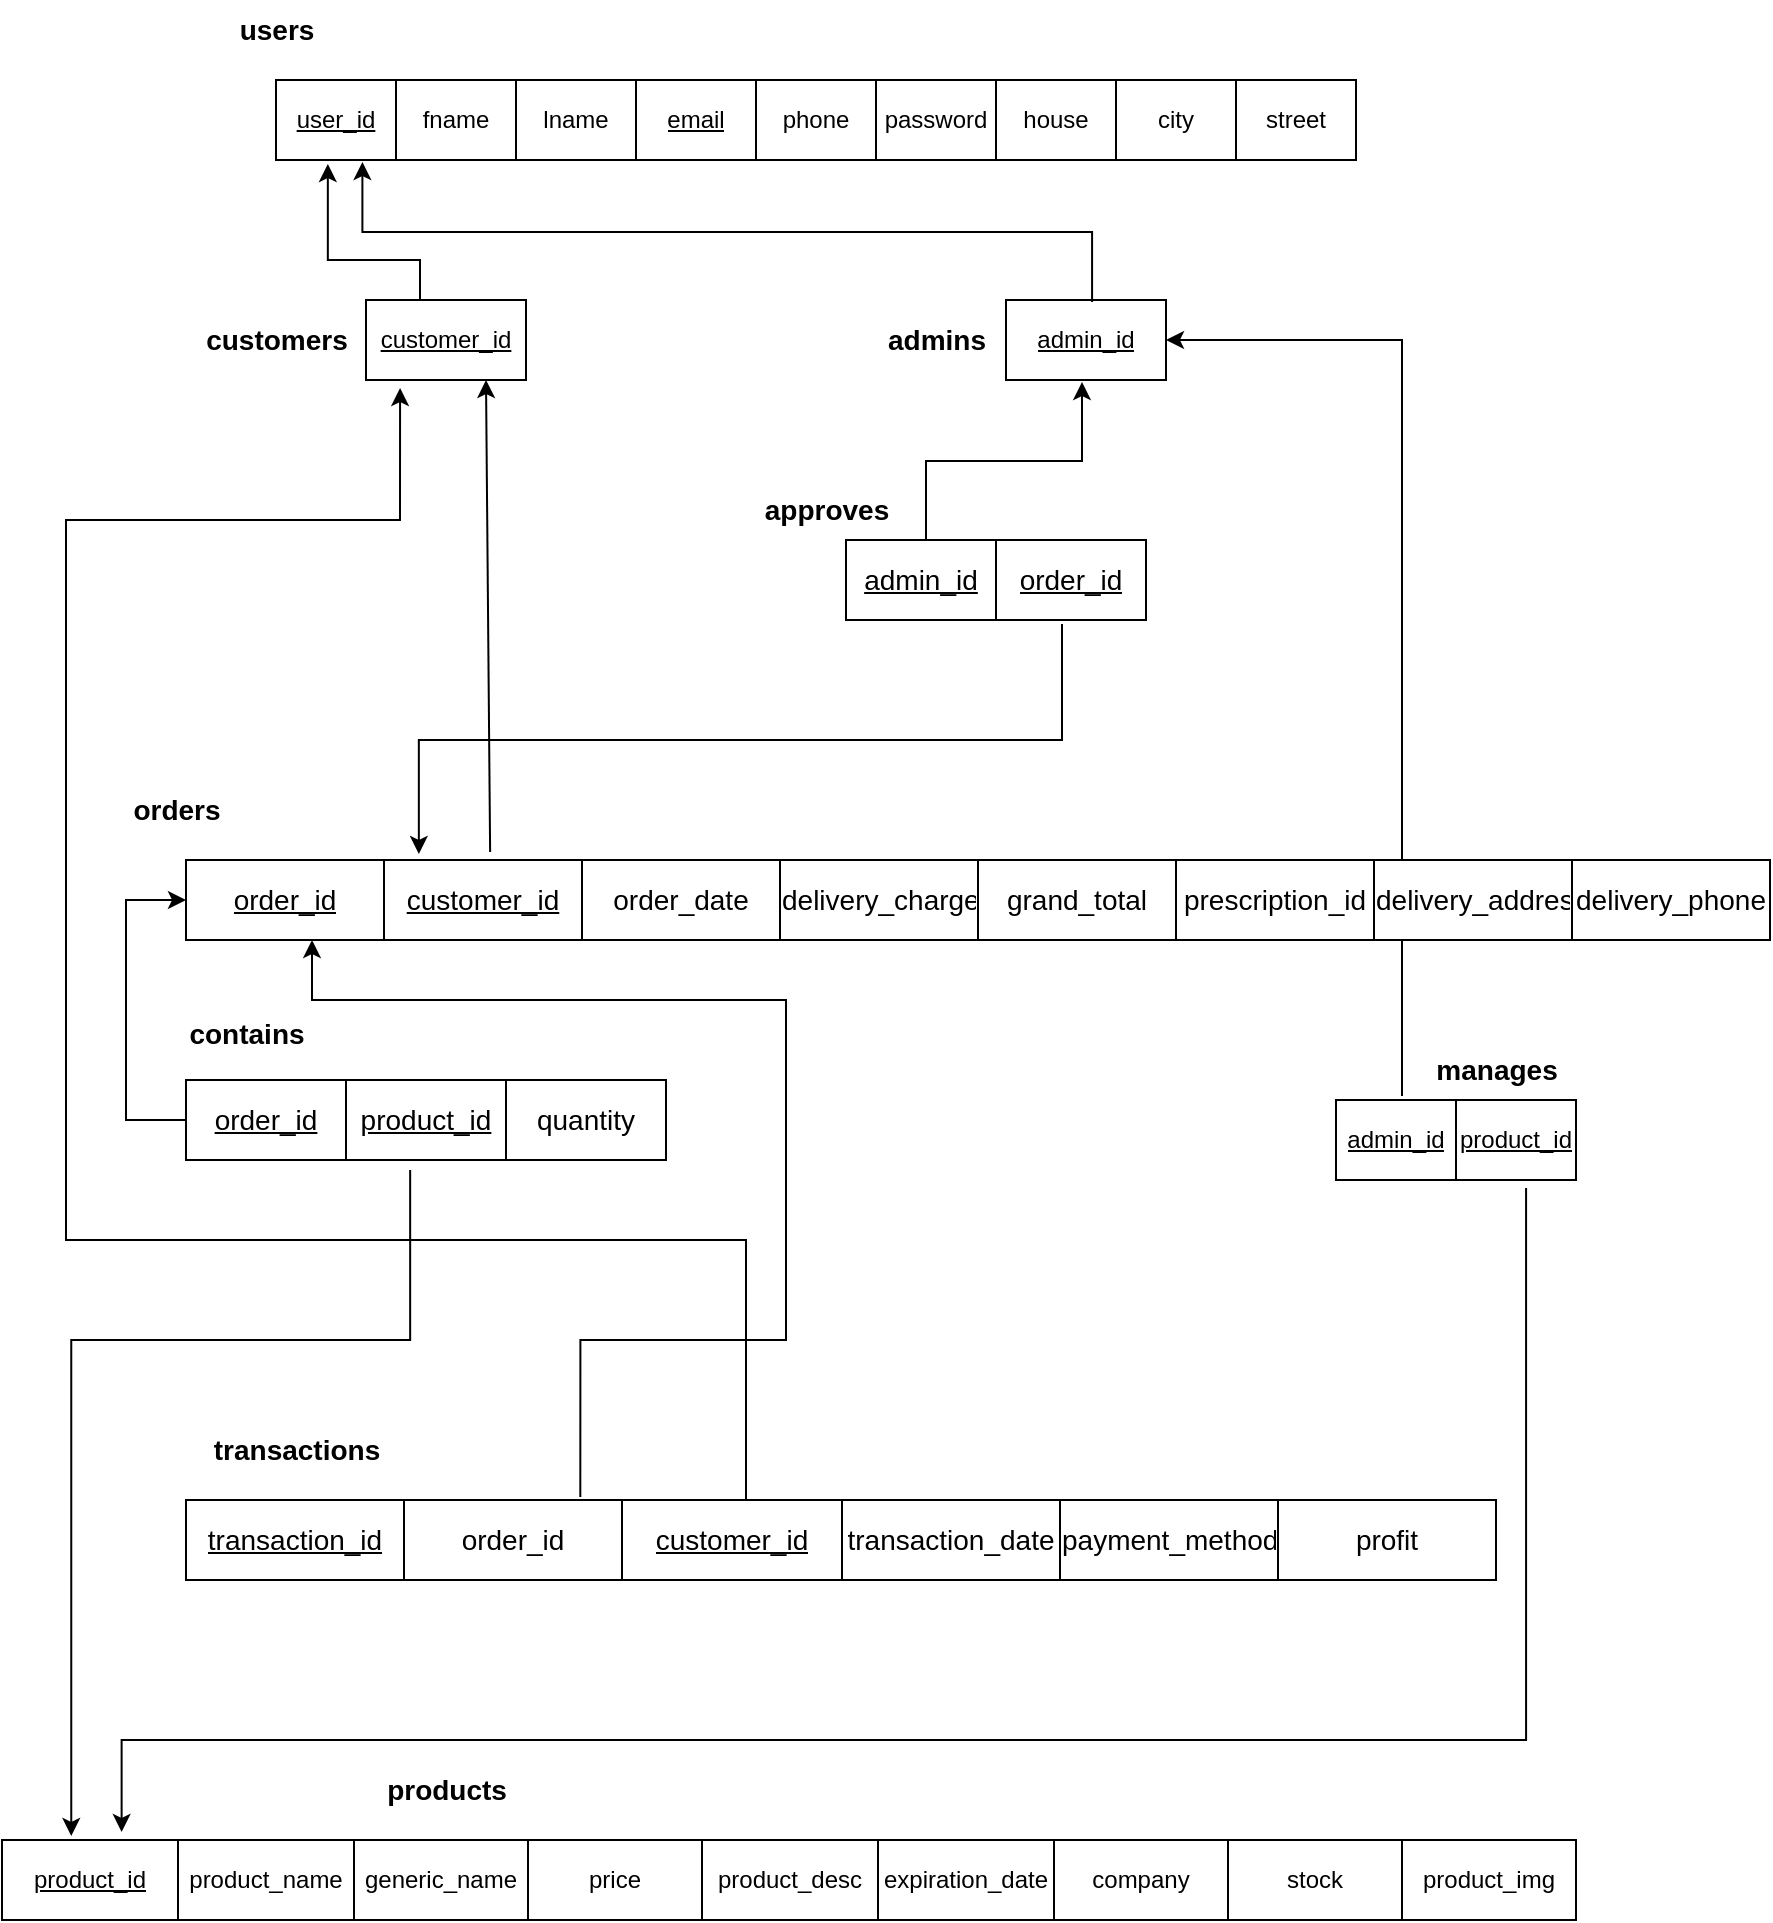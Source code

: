 <mxfile version="20.6.0" type="device"><diagram id="30cTNHEvCA4vD1_4xkKH" name="Page-1"><mxGraphModel dx="854" dy="487" grid="1" gridSize="10" guides="1" tooltips="1" connect="1" arrows="1" fold="1" page="1" pageScale="1" pageWidth="850" pageHeight="1100" math="0" shadow="0"><root><mxCell id="0"/><mxCell id="1" parent="0"/><mxCell id="80Dik3dnWaFqCxKVna4v-1" value="" style="shape=table;startSize=0;container=1;collapsible=0;childLayout=tableLayout;" parent="1" vertex="1"><mxGeometry x="155" y="90" width="540" height="40" as="geometry"/></mxCell><mxCell id="80Dik3dnWaFqCxKVna4v-2" value="" style="shape=tableRow;horizontal=0;startSize=0;swimlaneHead=0;swimlaneBody=0;top=0;left=0;bottom=0;right=0;collapsible=0;dropTarget=0;fillColor=none;points=[[0,0.5],[1,0.5]];portConstraint=eastwest;" parent="80Dik3dnWaFqCxKVna4v-1" vertex="1"><mxGeometry width="540" height="40" as="geometry"/></mxCell><mxCell id="80Dik3dnWaFqCxKVna4v-3" value="&lt;u&gt;user_id&lt;/u&gt;" style="shape=partialRectangle;html=1;whiteSpace=wrap;connectable=0;overflow=hidden;fillColor=none;top=0;left=0;bottom=0;right=0;pointerEvents=1;" parent="80Dik3dnWaFqCxKVna4v-2" vertex="1"><mxGeometry width="60" height="40" as="geometry"><mxRectangle width="60" height="40" as="alternateBounds"/></mxGeometry></mxCell><mxCell id="80Dik3dnWaFqCxKVna4v-4" value="fname" style="shape=partialRectangle;html=1;whiteSpace=wrap;connectable=0;overflow=hidden;fillColor=none;top=0;left=0;bottom=0;right=0;pointerEvents=1;" parent="80Dik3dnWaFqCxKVna4v-2" vertex="1"><mxGeometry x="60" width="60" height="40" as="geometry"><mxRectangle width="60" height="40" as="alternateBounds"/></mxGeometry></mxCell><mxCell id="80Dik3dnWaFqCxKVna4v-5" value="lname" style="shape=partialRectangle;html=1;whiteSpace=wrap;connectable=0;overflow=hidden;fillColor=none;top=0;left=0;bottom=0;right=0;pointerEvents=1;" parent="80Dik3dnWaFqCxKVna4v-2" vertex="1"><mxGeometry x="120" width="60" height="40" as="geometry"><mxRectangle width="60" height="40" as="alternateBounds"/></mxGeometry></mxCell><mxCell id="80Dik3dnWaFqCxKVna4v-6" value="&lt;u&gt;email&lt;/u&gt;" style="shape=partialRectangle;html=1;whiteSpace=wrap;connectable=0;overflow=hidden;fillColor=none;top=0;left=0;bottom=0;right=0;pointerEvents=1;" parent="80Dik3dnWaFqCxKVna4v-2" vertex="1"><mxGeometry x="180" width="60" height="40" as="geometry"><mxRectangle width="60" height="40" as="alternateBounds"/></mxGeometry></mxCell><mxCell id="80Dik3dnWaFqCxKVna4v-7" value="phone" style="shape=partialRectangle;html=1;whiteSpace=wrap;connectable=0;overflow=hidden;fillColor=none;top=0;left=0;bottom=0;right=0;pointerEvents=1;" parent="80Dik3dnWaFqCxKVna4v-2" vertex="1"><mxGeometry x="240" width="60" height="40" as="geometry"><mxRectangle width="60" height="40" as="alternateBounds"/></mxGeometry></mxCell><mxCell id="80Dik3dnWaFqCxKVna4v-8" value="password" style="shape=partialRectangle;html=1;whiteSpace=wrap;connectable=0;overflow=hidden;fillColor=none;top=0;left=0;bottom=0;right=0;pointerEvents=1;" parent="80Dik3dnWaFqCxKVna4v-2" vertex="1"><mxGeometry x="300" width="60" height="40" as="geometry"><mxRectangle width="60" height="40" as="alternateBounds"/></mxGeometry></mxCell><mxCell id="80Dik3dnWaFqCxKVna4v-9" value="house" style="shape=partialRectangle;html=1;whiteSpace=wrap;connectable=0;overflow=hidden;fillColor=none;top=0;left=0;bottom=0;right=0;pointerEvents=1;" parent="80Dik3dnWaFqCxKVna4v-2" vertex="1"><mxGeometry x="360" width="60" height="40" as="geometry"><mxRectangle width="60" height="40" as="alternateBounds"/></mxGeometry></mxCell><mxCell id="80Dik3dnWaFqCxKVna4v-10" value="city" style="shape=partialRectangle;html=1;whiteSpace=wrap;connectable=0;overflow=hidden;fillColor=none;top=0;left=0;bottom=0;right=0;pointerEvents=1;" parent="80Dik3dnWaFqCxKVna4v-2" vertex="1"><mxGeometry x="420" width="60" height="40" as="geometry"><mxRectangle width="60" height="40" as="alternateBounds"/></mxGeometry></mxCell><mxCell id="80Dik3dnWaFqCxKVna4v-11" value="street" style="shape=partialRectangle;html=1;whiteSpace=wrap;connectable=0;overflow=hidden;fillColor=none;top=0;left=0;bottom=0;right=0;pointerEvents=1;" parent="80Dik3dnWaFqCxKVna4v-2" vertex="1"><mxGeometry x="480" width="60" height="40" as="geometry"><mxRectangle width="60" height="40" as="alternateBounds"/></mxGeometry></mxCell><mxCell id="80Dik3dnWaFqCxKVna4v-12" value="" style="shape=table;startSize=0;container=1;collapsible=0;childLayout=tableLayout;" parent="1" vertex="1"><mxGeometry x="200" y="200" width="80" height="40" as="geometry"/></mxCell><mxCell id="80Dik3dnWaFqCxKVna4v-13" value="" style="shape=tableRow;horizontal=0;startSize=0;swimlaneHead=0;swimlaneBody=0;top=0;left=0;bottom=0;right=0;collapsible=0;dropTarget=0;fillColor=none;points=[[0,0.5],[1,0.5]];portConstraint=eastwest;" parent="80Dik3dnWaFqCxKVna4v-12" vertex="1"><mxGeometry width="80" height="40" as="geometry"/></mxCell><mxCell id="80Dik3dnWaFqCxKVna4v-14" value="&lt;u&gt;customer_id&lt;/u&gt;" style="shape=partialRectangle;html=1;whiteSpace=wrap;connectable=0;overflow=hidden;fillColor=none;top=0;left=0;bottom=0;right=0;pointerEvents=1;" parent="80Dik3dnWaFqCxKVna4v-13" vertex="1"><mxGeometry width="80" height="40" as="geometry"><mxRectangle width="80" height="40" as="alternateBounds"/></mxGeometry></mxCell><mxCell id="80Dik3dnWaFqCxKVna4v-15" value="" style="shape=table;startSize=0;container=1;collapsible=0;childLayout=tableLayout;" parent="1" vertex="1"><mxGeometry x="520" y="200" width="80" height="40" as="geometry"/></mxCell><mxCell id="80Dik3dnWaFqCxKVna4v-16" value="" style="shape=tableRow;horizontal=0;startSize=0;swimlaneHead=0;swimlaneBody=0;top=0;left=0;bottom=0;right=0;collapsible=0;dropTarget=0;fillColor=none;points=[[0,0.5],[1,0.5]];portConstraint=eastwest;" parent="80Dik3dnWaFqCxKVna4v-15" vertex="1"><mxGeometry width="80" height="40" as="geometry"/></mxCell><mxCell id="80Dik3dnWaFqCxKVna4v-17" value="&lt;u&gt;admin_id&lt;/u&gt;" style="shape=partialRectangle;html=1;whiteSpace=wrap;connectable=0;overflow=hidden;fillColor=none;top=0;left=0;bottom=0;right=0;pointerEvents=1;" parent="80Dik3dnWaFqCxKVna4v-16" vertex="1"><mxGeometry width="80" height="40" as="geometry"><mxRectangle width="80" height="40" as="alternateBounds"/></mxGeometry></mxCell><mxCell id="80Dik3dnWaFqCxKVna4v-42" value="" style="edgeStyle=elbowEdgeStyle;elbow=vertical;endArrow=classic;html=1;rounded=0;entryX=0.048;entryY=1.05;entryDx=0;entryDy=0;entryPerimeter=0;" parent="1" target="80Dik3dnWaFqCxKVna4v-2" edge="1"><mxGeometry width="50" height="50" relative="1" as="geometry"><mxPoint x="227" y="200" as="sourcePoint"/><mxPoint x="450" y="380" as="targetPoint"/><Array as="points"><mxPoint x="190" y="180"/><mxPoint x="150" y="160"/><mxPoint x="210" y="190"/></Array></mxGeometry></mxCell><mxCell id="80Dik3dnWaFqCxKVna4v-43" value="" style="edgeStyle=elbowEdgeStyle;elbow=vertical;endArrow=classic;html=1;rounded=0;exitX=0.538;exitY=0.025;exitDx=0;exitDy=0;exitPerimeter=0;entryX=0.08;entryY=1.025;entryDx=0;entryDy=0;entryPerimeter=0;" parent="1" source="80Dik3dnWaFqCxKVna4v-16" target="80Dik3dnWaFqCxKVna4v-2" edge="1"><mxGeometry width="50" height="50" relative="1" as="geometry"><mxPoint x="400" y="430" as="sourcePoint"/><mxPoint x="450" y="380" as="targetPoint"/></mxGeometry></mxCell><mxCell id="80Dik3dnWaFqCxKVna4v-44" value="" style="shape=table;startSize=0;container=1;collapsible=0;childLayout=tableLayout;" parent="1" vertex="1"><mxGeometry x="18" y="970" width="787" height="40" as="geometry"/></mxCell><mxCell id="80Dik3dnWaFqCxKVna4v-45" value="" style="shape=tableRow;horizontal=0;startSize=0;swimlaneHead=0;swimlaneBody=0;top=0;left=0;bottom=0;right=0;collapsible=0;dropTarget=0;fillColor=none;points=[[0,0.5],[1,0.5]];portConstraint=eastwest;" parent="80Dik3dnWaFqCxKVna4v-44" vertex="1"><mxGeometry width="787" height="40" as="geometry"/></mxCell><mxCell id="80Dik3dnWaFqCxKVna4v-46" value="&lt;u&gt;product_id&lt;/u&gt;" style="shape=partialRectangle;html=1;whiteSpace=wrap;connectable=0;overflow=hidden;fillColor=none;top=0;left=0;bottom=0;right=0;pointerEvents=1;" parent="80Dik3dnWaFqCxKVna4v-45" vertex="1"><mxGeometry width="88" height="40" as="geometry"><mxRectangle width="88" height="40" as="alternateBounds"/></mxGeometry></mxCell><mxCell id="80Dik3dnWaFqCxKVna4v-47" value="product_name" style="shape=partialRectangle;html=1;whiteSpace=wrap;connectable=0;overflow=hidden;fillColor=none;top=0;left=0;bottom=0;right=0;pointerEvents=1;" parent="80Dik3dnWaFqCxKVna4v-45" vertex="1"><mxGeometry x="88" width="88" height="40" as="geometry"><mxRectangle width="88" height="40" as="alternateBounds"/></mxGeometry></mxCell><mxCell id="80Dik3dnWaFqCxKVna4v-48" value="generic_name" style="shape=partialRectangle;html=1;whiteSpace=wrap;connectable=0;overflow=hidden;fillColor=none;top=0;left=0;bottom=0;right=0;pointerEvents=1;" parent="80Dik3dnWaFqCxKVna4v-45" vertex="1"><mxGeometry x="176" width="87" height="40" as="geometry"><mxRectangle width="87" height="40" as="alternateBounds"/></mxGeometry></mxCell><mxCell id="80Dik3dnWaFqCxKVna4v-49" value="price" style="shape=partialRectangle;html=1;whiteSpace=wrap;connectable=0;overflow=hidden;fillColor=none;top=0;left=0;bottom=0;right=0;pointerEvents=1;" parent="80Dik3dnWaFqCxKVna4v-45" vertex="1"><mxGeometry x="263" width="87" height="40" as="geometry"><mxRectangle width="87" height="40" as="alternateBounds"/></mxGeometry></mxCell><mxCell id="80Dik3dnWaFqCxKVna4v-50" value="product_desc" style="shape=partialRectangle;html=1;whiteSpace=wrap;connectable=0;overflow=hidden;fillColor=none;top=0;left=0;bottom=0;right=0;pointerEvents=1;" parent="80Dik3dnWaFqCxKVna4v-45" vertex="1"><mxGeometry x="350" width="88" height="40" as="geometry"><mxRectangle width="88" height="40" as="alternateBounds"/></mxGeometry></mxCell><mxCell id="80Dik3dnWaFqCxKVna4v-51" value="expiration_date" style="shape=partialRectangle;html=1;whiteSpace=wrap;connectable=0;overflow=hidden;fillColor=none;top=0;left=0;bottom=0;right=0;pointerEvents=1;" parent="80Dik3dnWaFqCxKVna4v-45" vertex="1"><mxGeometry x="438" width="88" height="40" as="geometry"><mxRectangle width="88" height="40" as="alternateBounds"/></mxGeometry></mxCell><mxCell id="80Dik3dnWaFqCxKVna4v-52" value="company" style="shape=partialRectangle;html=1;whiteSpace=wrap;connectable=0;overflow=hidden;fillColor=none;top=0;left=0;bottom=0;right=0;pointerEvents=1;" parent="80Dik3dnWaFqCxKVna4v-45" vertex="1"><mxGeometry x="526" width="87" height="40" as="geometry"><mxRectangle width="87" height="40" as="alternateBounds"/></mxGeometry></mxCell><mxCell id="80Dik3dnWaFqCxKVna4v-53" value="stock" style="shape=partialRectangle;html=1;whiteSpace=wrap;connectable=0;overflow=hidden;fillColor=none;top=0;left=0;bottom=0;right=0;pointerEvents=1;" parent="80Dik3dnWaFqCxKVna4v-45" vertex="1"><mxGeometry x="613" width="87" height="40" as="geometry"><mxRectangle width="87" height="40" as="alternateBounds"/></mxGeometry></mxCell><mxCell id="K3nK2Xn1nrvyXjxWeltv-1" value="product_img" style="shape=partialRectangle;html=1;whiteSpace=wrap;connectable=0;overflow=hidden;fillColor=none;top=0;left=0;bottom=0;right=0;pointerEvents=1;" parent="80Dik3dnWaFqCxKVna4v-45" vertex="1"><mxGeometry x="700" width="87" height="40" as="geometry"><mxRectangle width="87" height="40" as="alternateBounds"/></mxGeometry></mxCell><mxCell id="80Dik3dnWaFqCxKVna4v-54" value="" style="shape=table;startSize=0;container=1;collapsible=0;childLayout=tableLayout;" parent="1" vertex="1"><mxGeometry x="685" y="600" width="120" height="40" as="geometry"/></mxCell><mxCell id="80Dik3dnWaFqCxKVna4v-55" value="" style="shape=tableRow;horizontal=0;startSize=0;swimlaneHead=0;swimlaneBody=0;top=0;left=0;bottom=0;right=0;collapsible=0;dropTarget=0;fillColor=none;points=[[0,0.5],[1,0.5]];portConstraint=eastwest;" parent="80Dik3dnWaFqCxKVna4v-54" vertex="1"><mxGeometry width="120" height="40" as="geometry"/></mxCell><mxCell id="80Dik3dnWaFqCxKVna4v-56" value="&lt;u&gt;admin_id&lt;/u&gt;" style="shape=partialRectangle;html=1;whiteSpace=wrap;connectable=0;overflow=hidden;fillColor=none;top=0;left=0;bottom=0;right=0;pointerEvents=1;" parent="80Dik3dnWaFqCxKVna4v-55" vertex="1"><mxGeometry width="60" height="40" as="geometry"><mxRectangle width="60" height="40" as="alternateBounds"/></mxGeometry></mxCell><mxCell id="80Dik3dnWaFqCxKVna4v-57" value="&lt;u&gt;product_id&lt;/u&gt;" style="shape=partialRectangle;html=1;whiteSpace=wrap;connectable=0;overflow=hidden;fillColor=none;top=0;left=0;bottom=0;right=0;pointerEvents=1;" parent="80Dik3dnWaFqCxKVna4v-55" vertex="1"><mxGeometry x="60" width="60" height="40" as="geometry"><mxRectangle width="60" height="40" as="alternateBounds"/></mxGeometry></mxCell><mxCell id="80Dik3dnWaFqCxKVna4v-59" value="&lt;b&gt;&lt;font style=&quot;font-size: 14px;&quot;&gt;products&lt;/font&gt;&lt;/b&gt;" style="text;html=1;align=center;verticalAlign=middle;resizable=0;points=[];autosize=1;strokeColor=none;fillColor=none;" parent="1" vertex="1"><mxGeometry x="200" y="930" width="80" height="30" as="geometry"/></mxCell><mxCell id="80Dik3dnWaFqCxKVna4v-60" value="&lt;span style=&quot;font-size: 14px;&quot;&gt;&lt;b&gt;customers&lt;/b&gt;&lt;/span&gt;" style="text;html=1;align=center;verticalAlign=middle;resizable=0;points=[];autosize=1;strokeColor=none;fillColor=none;" parent="1" vertex="1"><mxGeometry x="110" y="205" width="90" height="30" as="geometry"/></mxCell><mxCell id="80Dik3dnWaFqCxKVna4v-61" value="&lt;b&gt;&lt;font style=&quot;font-size: 14px;&quot;&gt;admins&lt;br&gt;&lt;/font&gt;&lt;/b&gt;" style="text;html=1;align=center;verticalAlign=middle;resizable=0;points=[];autosize=1;strokeColor=none;fillColor=none;" parent="1" vertex="1"><mxGeometry x="450" y="205" width="70" height="30" as="geometry"/></mxCell><mxCell id="80Dik3dnWaFqCxKVna4v-62" value="&lt;span style=&quot;font-size: 14px;&quot;&gt;&lt;b&gt;users&lt;/b&gt;&lt;/span&gt;" style="text;html=1;align=center;verticalAlign=middle;resizable=0;points=[];autosize=1;strokeColor=none;fillColor=none;" parent="1" vertex="1"><mxGeometry x="125" y="50" width="60" height="30" as="geometry"/></mxCell><mxCell id="80Dik3dnWaFqCxKVna4v-64" value="" style="edgeStyle=elbowEdgeStyle;elbow=vertical;endArrow=classic;html=1;rounded=0;fontSize=14;exitX=0.275;exitY=-0.05;exitDx=0;exitDy=0;exitPerimeter=0;entryX=1;entryY=0.5;entryDx=0;entryDy=0;" parent="1" source="80Dik3dnWaFqCxKVna4v-55" target="80Dik3dnWaFqCxKVna4v-16" edge="1"><mxGeometry width="50" height="50" relative="1" as="geometry"><mxPoint x="450" y="480" as="sourcePoint"/><mxPoint x="400" y="530" as="targetPoint"/><Array as="points"><mxPoint x="660" y="220"/><mxPoint x="620" y="250"/><mxPoint x="780" y="260"/></Array></mxGeometry></mxCell><mxCell id="80Dik3dnWaFqCxKVna4v-63" value="" style="edgeStyle=elbowEdgeStyle;elbow=vertical;endArrow=classic;html=1;rounded=0;fontSize=14;exitX=0.792;exitY=1.1;exitDx=0;exitDy=0;exitPerimeter=0;entryX=0.076;entryY=-0.1;entryDx=0;entryDy=0;entryPerimeter=0;" parent="1" source="80Dik3dnWaFqCxKVna4v-55" target="80Dik3dnWaFqCxKVna4v-45" edge="1"><mxGeometry width="50" height="50" relative="1" as="geometry"><mxPoint x="450" y="580" as="sourcePoint"/><mxPoint x="150" y="760" as="targetPoint"/><Array as="points"><mxPoint x="250" y="920"/><mxPoint x="330" y="900"/><mxPoint x="180" y="940"/><mxPoint x="100" y="970"/><mxPoint x="120" y="960"/><mxPoint x="120" y="960"/><mxPoint x="490" y="960"/><mxPoint x="520" y="730"/><mxPoint x="740" y="630"/><mxPoint x="440" y="730"/></Array></mxGeometry></mxCell><mxCell id="80Dik3dnWaFqCxKVna4v-65" value="&lt;b&gt;&lt;font style=&quot;font-size: 14px;&quot;&gt;manages&lt;br&gt;&lt;/font&gt;&lt;/b&gt;" style="text;html=1;align=center;verticalAlign=middle;resizable=0;points=[];autosize=1;strokeColor=none;fillColor=none;" parent="1" vertex="1"><mxGeometry x="725" y="570" width="80" height="30" as="geometry"/></mxCell><mxCell id="80Dik3dnWaFqCxKVna4v-75" value="" style="shape=table;startSize=0;container=1;collapsible=0;childLayout=tableLayout;fontSize=14;direction=south;" parent="1" vertex="1"><mxGeometry x="110" y="480" width="792" height="40" as="geometry"/></mxCell><mxCell id="80Dik3dnWaFqCxKVna4v-76" value="" style="shape=tableRow;horizontal=0;startSize=0;swimlaneHead=0;swimlaneBody=0;top=0;left=0;bottom=0;right=0;collapsible=0;dropTarget=0;fillColor=none;points=[[0,0.5],[1,0.5]];portConstraint=eastwest;fontSize=14;" parent="80Dik3dnWaFqCxKVna4v-75" vertex="1"><mxGeometry width="792" height="40" as="geometry"/></mxCell><mxCell id="80Dik3dnWaFqCxKVna4v-77" value="&lt;u&gt;order_id&lt;/u&gt;" style="shape=partialRectangle;html=1;whiteSpace=wrap;connectable=0;overflow=hidden;fillColor=none;top=0;left=0;bottom=0;right=0;pointerEvents=1;fontSize=14;" parent="80Dik3dnWaFqCxKVna4v-76" vertex="1"><mxGeometry width="99" height="40" as="geometry"><mxRectangle width="99" height="40" as="alternateBounds"/></mxGeometry></mxCell><mxCell id="80Dik3dnWaFqCxKVna4v-78" value="&lt;u&gt;customer_id&lt;/u&gt;" style="shape=partialRectangle;html=1;whiteSpace=wrap;connectable=0;overflow=hidden;fillColor=none;top=0;left=0;bottom=0;right=0;pointerEvents=1;fontSize=14;" parent="80Dik3dnWaFqCxKVna4v-76" vertex="1"><mxGeometry x="99" width="99" height="40" as="geometry"><mxRectangle width="99" height="40" as="alternateBounds"/></mxGeometry></mxCell><mxCell id="80Dik3dnWaFqCxKVna4v-79" value="order_date" style="shape=partialRectangle;html=1;whiteSpace=wrap;connectable=0;overflow=hidden;fillColor=none;top=0;left=0;bottom=0;right=0;pointerEvents=1;fontSize=14;" parent="80Dik3dnWaFqCxKVna4v-76" vertex="1"><mxGeometry x="198" width="99" height="40" as="geometry"><mxRectangle width="99" height="40" as="alternateBounds"/></mxGeometry></mxCell><mxCell id="80Dik3dnWaFqCxKVna4v-80" value="delivery_charge" style="shape=partialRectangle;html=1;whiteSpace=wrap;connectable=0;overflow=hidden;fillColor=none;top=0;left=0;bottom=0;right=0;pointerEvents=1;fontSize=14;" parent="80Dik3dnWaFqCxKVna4v-76" vertex="1"><mxGeometry x="297" width="99" height="40" as="geometry"><mxRectangle width="99" height="40" as="alternateBounds"/></mxGeometry></mxCell><mxCell id="80Dik3dnWaFqCxKVna4v-81" value="grand_total" style="shape=partialRectangle;html=1;whiteSpace=wrap;connectable=0;overflow=hidden;fillColor=none;top=0;left=0;bottom=0;right=0;pointerEvents=1;fontSize=14;" parent="80Dik3dnWaFqCxKVna4v-76" vertex="1"><mxGeometry x="396" width="99" height="40" as="geometry"><mxRectangle width="99" height="40" as="alternateBounds"/></mxGeometry></mxCell><mxCell id="77NPkaQRyI6j06gyBjj7-3" value="prescription_id" style="shape=partialRectangle;html=1;whiteSpace=wrap;connectable=0;overflow=hidden;fillColor=none;top=0;left=0;bottom=0;right=0;pointerEvents=1;fontSize=14;" parent="80Dik3dnWaFqCxKVna4v-76" vertex="1"><mxGeometry x="495" width="99" height="40" as="geometry"><mxRectangle width="99" height="40" as="alternateBounds"/></mxGeometry></mxCell><mxCell id="77NPkaQRyI6j06gyBjj7-4" value="delivery_address" style="shape=partialRectangle;html=1;whiteSpace=wrap;connectable=0;overflow=hidden;fillColor=none;top=0;left=0;bottom=0;right=0;pointerEvents=1;fontSize=14;" parent="80Dik3dnWaFqCxKVna4v-76" vertex="1"><mxGeometry x="594" width="99" height="40" as="geometry"><mxRectangle width="99" height="40" as="alternateBounds"/></mxGeometry></mxCell><mxCell id="AQNNcJap5Nkrl2kavCqF-1" value="delivery_phone" style="shape=partialRectangle;html=1;whiteSpace=wrap;connectable=0;overflow=hidden;fillColor=none;top=0;left=0;bottom=0;right=0;pointerEvents=1;fontSize=14;" vertex="1" parent="80Dik3dnWaFqCxKVna4v-76"><mxGeometry x="693" width="99" height="40" as="geometry"><mxRectangle width="99" height="40" as="alternateBounds"/></mxGeometry></mxCell><mxCell id="80Dik3dnWaFqCxKVna4v-83" value="" style="shape=table;startSize=0;container=1;collapsible=0;childLayout=tableLayout;fontSize=14;" parent="1" vertex="1"><mxGeometry x="110" y="590" width="240" height="40" as="geometry"/></mxCell><mxCell id="80Dik3dnWaFqCxKVna4v-84" value="" style="shape=tableRow;horizontal=0;startSize=0;swimlaneHead=0;swimlaneBody=0;top=0;left=0;bottom=0;right=0;collapsible=0;dropTarget=0;fillColor=none;points=[[0,0.5],[1,0.5]];portConstraint=eastwest;fontSize=14;" parent="80Dik3dnWaFqCxKVna4v-83" vertex="1"><mxGeometry width="240" height="40" as="geometry"/></mxCell><mxCell id="80Dik3dnWaFqCxKVna4v-85" value="&lt;u&gt;order_id&lt;/u&gt;" style="shape=partialRectangle;html=1;whiteSpace=wrap;connectable=0;overflow=hidden;fillColor=none;top=0;left=0;bottom=0;right=0;pointerEvents=1;fontSize=14;" parent="80Dik3dnWaFqCxKVna4v-84" vertex="1"><mxGeometry width="80" height="40" as="geometry"><mxRectangle width="80" height="40" as="alternateBounds"/></mxGeometry></mxCell><mxCell id="80Dik3dnWaFqCxKVna4v-86" value="&lt;u&gt;product_id&lt;/u&gt;" style="shape=partialRectangle;html=1;whiteSpace=wrap;connectable=0;overflow=hidden;fillColor=none;top=0;left=0;bottom=0;right=0;pointerEvents=1;fontSize=14;" parent="80Dik3dnWaFqCxKVna4v-84" vertex="1"><mxGeometry x="80" width="80" height="40" as="geometry"><mxRectangle width="80" height="40" as="alternateBounds"/></mxGeometry></mxCell><mxCell id="80Dik3dnWaFqCxKVna4v-87" value="quantity" style="shape=partialRectangle;html=1;whiteSpace=wrap;connectable=0;overflow=hidden;fillColor=none;top=0;left=0;bottom=0;right=0;pointerEvents=1;fontSize=14;" parent="80Dik3dnWaFqCxKVna4v-84" vertex="1"><mxGeometry x="160" width="80" height="40" as="geometry"><mxRectangle width="80" height="40" as="alternateBounds"/></mxGeometry></mxCell><mxCell id="80Dik3dnWaFqCxKVna4v-88" value="" style="edgeStyle=elbowEdgeStyle;elbow=horizontal;endArrow=classic;html=1;rounded=0;fontSize=14;exitX=0;exitY=0.5;exitDx=0;exitDy=0;entryX=0;entryY=0.5;entryDx=0;entryDy=0;" parent="1" source="80Dik3dnWaFqCxKVna4v-84" target="80Dik3dnWaFqCxKVna4v-76" edge="1"><mxGeometry width="50" height="50" relative="1" as="geometry"><mxPoint x="60" y="450" as="sourcePoint"/><mxPoint x="110" y="400" as="targetPoint"/><Array as="points"><mxPoint x="80" y="430"/></Array></mxGeometry></mxCell><mxCell id="80Dik3dnWaFqCxKVna4v-89" value="&lt;span style=&quot;font-size: 14px;&quot;&gt;&lt;b&gt;contains&lt;/b&gt;&lt;/span&gt;" style="text;html=1;align=center;verticalAlign=middle;resizable=0;points=[];autosize=1;strokeColor=none;fillColor=none;" parent="1" vertex="1"><mxGeometry x="100" y="552" width="80" height="30" as="geometry"/></mxCell><mxCell id="80Dik3dnWaFqCxKVna4v-91" value="&lt;span style=&quot;font-size: 14px;&quot;&gt;&lt;b&gt;orders&lt;/b&gt;&lt;/span&gt;" style="text;html=1;align=center;verticalAlign=middle;resizable=0;points=[];autosize=1;strokeColor=none;fillColor=none;" parent="1" vertex="1"><mxGeometry x="70" y="440" width="70" height="30" as="geometry"/></mxCell><mxCell id="80Dik3dnWaFqCxKVna4v-92" value="" style="edgeStyle=elbowEdgeStyle;elbow=vertical;endArrow=classic;html=1;rounded=0;fontSize=14;exitX=0.467;exitY=1.125;exitDx=0;exitDy=0;exitPerimeter=0;entryX=0.044;entryY=-0.05;entryDx=0;entryDy=0;entryPerimeter=0;" parent="1" source="80Dik3dnWaFqCxKVna4v-84" target="80Dik3dnWaFqCxKVna4v-45" edge="1"><mxGeometry width="50" height="50" relative="1" as="geometry"><mxPoint x="400" y="630" as="sourcePoint"/><mxPoint x="450" y="580" as="targetPoint"/><Array as="points"><mxPoint x="80" y="720"/><mxPoint x="80" y="660"/></Array></mxGeometry></mxCell><mxCell id="80Dik3dnWaFqCxKVna4v-93" value="" style="shape=table;startSize=0;container=1;collapsible=0;childLayout=tableLayout;fontSize=14;" parent="1" vertex="1"><mxGeometry x="440" y="320" width="150" height="40" as="geometry"/></mxCell><mxCell id="80Dik3dnWaFqCxKVna4v-94" value="" style="shape=tableRow;horizontal=0;startSize=0;swimlaneHead=0;swimlaneBody=0;top=0;left=0;bottom=0;right=0;collapsible=0;dropTarget=0;fillColor=none;points=[[0,0.5],[1,0.5]];portConstraint=eastwest;fontSize=14;" parent="80Dik3dnWaFqCxKVna4v-93" vertex="1"><mxGeometry width="150" height="40" as="geometry"/></mxCell><mxCell id="80Dik3dnWaFqCxKVna4v-95" value="&lt;u&gt;admin_id&lt;/u&gt;" style="shape=partialRectangle;html=1;whiteSpace=wrap;connectable=0;overflow=hidden;fillColor=none;top=0;left=0;bottom=0;right=0;pointerEvents=1;fontSize=14;" parent="80Dik3dnWaFqCxKVna4v-94" vertex="1"><mxGeometry width="75" height="40" as="geometry"><mxRectangle width="75" height="40" as="alternateBounds"/></mxGeometry></mxCell><mxCell id="80Dik3dnWaFqCxKVna4v-96" value="&lt;u&gt;order_id&lt;/u&gt;" style="shape=partialRectangle;html=1;whiteSpace=wrap;connectable=0;overflow=hidden;fillColor=none;top=0;left=0;bottom=0;right=0;pointerEvents=1;fontSize=14;" parent="80Dik3dnWaFqCxKVna4v-94" vertex="1"><mxGeometry x="75" width="75" height="40" as="geometry"><mxRectangle width="75" height="40" as="alternateBounds"/></mxGeometry></mxCell><mxCell id="80Dik3dnWaFqCxKVna4v-97" value="" style="edgeStyle=elbowEdgeStyle;elbow=vertical;endArrow=classic;html=1;rounded=0;fontSize=14;entryX=0.147;entryY=-0.075;entryDx=0;entryDy=0;entryPerimeter=0;exitX=0.72;exitY=1.05;exitDx=0;exitDy=0;exitPerimeter=0;" parent="1" source="80Dik3dnWaFqCxKVna4v-94" target="80Dik3dnWaFqCxKVna4v-76" edge="1"><mxGeometry width="50" height="50" relative="1" as="geometry"><mxPoint x="400" y="630" as="sourcePoint"/><mxPoint x="450" y="580" as="targetPoint"/><Array as="points"><mxPoint x="360" y="420"/><mxPoint x="370" y="460"/></Array></mxGeometry></mxCell><mxCell id="80Dik3dnWaFqCxKVna4v-98" value="" style="edgeStyle=elbowEdgeStyle;elbow=vertical;endArrow=classic;html=1;rounded=0;fontSize=14;entryX=0.475;entryY=1.025;entryDx=0;entryDy=0;entryPerimeter=0;" parent="1" target="80Dik3dnWaFqCxKVna4v-16" edge="1"><mxGeometry width="50" height="50" relative="1" as="geometry"><mxPoint x="480" y="320" as="sourcePoint"/><mxPoint x="530" y="270" as="targetPoint"/></mxGeometry></mxCell><mxCell id="80Dik3dnWaFqCxKVna4v-100" value="" style="endArrow=classic;html=1;rounded=0;fontSize=14;exitX=0.192;exitY=-0.1;exitDx=0;exitDy=0;exitPerimeter=0;entryX=0.75;entryY=1;entryDx=0;entryDy=0;entryPerimeter=0;" parent="1" source="80Dik3dnWaFqCxKVna4v-76" target="80Dik3dnWaFqCxKVna4v-13" edge="1"><mxGeometry width="50" height="50" relative="1" as="geometry"><mxPoint x="270" y="450" as="sourcePoint"/><mxPoint x="400" y="430" as="targetPoint"/></mxGeometry></mxCell><mxCell id="80Dik3dnWaFqCxKVna4v-101" value="&lt;b&gt;&lt;font style=&quot;font-size: 14px;&quot;&gt;approves&lt;br&gt;&lt;/font&gt;&lt;/b&gt;" style="text;html=1;align=center;verticalAlign=middle;resizable=0;points=[];autosize=1;strokeColor=none;fillColor=none;" parent="1" vertex="1"><mxGeometry x="385" y="290" width="90" height="30" as="geometry"/></mxCell><mxCell id="80Dik3dnWaFqCxKVna4v-102" value="" style="shape=table;startSize=0;container=1;collapsible=0;childLayout=tableLayout;fontSize=14;" parent="1" vertex="1"><mxGeometry x="110" y="800" width="655" height="40" as="geometry"/></mxCell><mxCell id="80Dik3dnWaFqCxKVna4v-103" value="" style="shape=tableRow;horizontal=0;startSize=0;swimlaneHead=0;swimlaneBody=0;top=0;left=0;bottom=0;right=0;collapsible=0;dropTarget=0;fillColor=none;points=[[0,0.5],[1,0.5]];portConstraint=eastwest;fontSize=14;" parent="80Dik3dnWaFqCxKVna4v-102" vertex="1"><mxGeometry width="655" height="40" as="geometry"/></mxCell><mxCell id="80Dik3dnWaFqCxKVna4v-104" value="&lt;u&gt;transaction_id&lt;/u&gt;" style="shape=partialRectangle;html=1;whiteSpace=wrap;connectable=0;overflow=hidden;fillColor=none;top=0;left=0;bottom=0;right=0;pointerEvents=1;fontSize=14;" parent="80Dik3dnWaFqCxKVna4v-103" vertex="1"><mxGeometry width="109" height="40" as="geometry"><mxRectangle width="109" height="40" as="alternateBounds"/></mxGeometry></mxCell><mxCell id="80Dik3dnWaFqCxKVna4v-105" value="order_id" style="shape=partialRectangle;html=1;whiteSpace=wrap;connectable=0;overflow=hidden;fillColor=none;top=0;left=0;bottom=0;right=0;pointerEvents=1;fontSize=14;" parent="80Dik3dnWaFqCxKVna4v-103" vertex="1"><mxGeometry x="109" width="109" height="40" as="geometry"><mxRectangle width="109" height="40" as="alternateBounds"/></mxGeometry></mxCell><mxCell id="80Dik3dnWaFqCxKVna4v-106" value="&lt;u&gt;customer_id&lt;/u&gt;" style="shape=partialRectangle;html=1;whiteSpace=wrap;connectable=0;overflow=hidden;fillColor=none;top=0;left=0;bottom=0;right=0;pointerEvents=1;fontSize=14;" parent="80Dik3dnWaFqCxKVna4v-103" vertex="1"><mxGeometry x="218" width="110" height="40" as="geometry"><mxRectangle width="110" height="40" as="alternateBounds"/></mxGeometry></mxCell><mxCell id="80Dik3dnWaFqCxKVna4v-107" value="transaction_date" style="shape=partialRectangle;html=1;whiteSpace=wrap;connectable=0;overflow=hidden;fillColor=none;top=0;left=0;bottom=0;right=0;pointerEvents=1;fontSize=14;" parent="80Dik3dnWaFqCxKVna4v-103" vertex="1"><mxGeometry x="328" width="109" height="40" as="geometry"><mxRectangle width="109" height="40" as="alternateBounds"/></mxGeometry></mxCell><mxCell id="80Dik3dnWaFqCxKVna4v-108" value="payment_method" style="shape=partialRectangle;html=1;whiteSpace=wrap;connectable=0;overflow=hidden;fillColor=none;top=0;left=0;bottom=0;right=0;pointerEvents=1;fontSize=14;" parent="80Dik3dnWaFqCxKVna4v-103" vertex="1"><mxGeometry x="437" width="109" height="40" as="geometry"><mxRectangle width="109" height="40" as="alternateBounds"/></mxGeometry></mxCell><mxCell id="77NPkaQRyI6j06gyBjj7-1" value="profit" style="shape=partialRectangle;html=1;whiteSpace=wrap;connectable=0;overflow=hidden;fillColor=none;top=0;left=0;bottom=0;right=0;pointerEvents=1;fontSize=14;" parent="80Dik3dnWaFqCxKVna4v-103" vertex="1"><mxGeometry x="546" width="109" height="40" as="geometry"><mxRectangle width="109" height="40" as="alternateBounds"/></mxGeometry></mxCell><mxCell id="80Dik3dnWaFqCxKVna4v-110" value="" style="edgeStyle=segmentEdgeStyle;endArrow=classic;html=1;rounded=0;fontSize=14;entryX=0.213;entryY=1.1;entryDx=0;entryDy=0;entryPerimeter=0;" parent="1" source="80Dik3dnWaFqCxKVna4v-103" target="80Dik3dnWaFqCxKVna4v-13" edge="1"><mxGeometry width="50" height="50" relative="1" as="geometry"><mxPoint x="400" y="690" as="sourcePoint"/><mxPoint x="450" y="580" as="targetPoint"/><Array as="points"><mxPoint x="390" y="670"/><mxPoint x="50" y="670"/><mxPoint x="50" y="310"/><mxPoint x="217" y="310"/></Array></mxGeometry></mxCell><mxCell id="80Dik3dnWaFqCxKVna4v-112" value="&lt;span style=&quot;font-size: 14px;&quot;&gt;&lt;b&gt;transactions&lt;/b&gt;&lt;/span&gt;" style="text;html=1;align=center;verticalAlign=middle;resizable=0;points=[];autosize=1;strokeColor=none;fillColor=none;" parent="1" vertex="1"><mxGeometry x="110" y="760" width="110" height="30" as="geometry"/></mxCell><mxCell id="C0P2fv75DrFdUZ_l1yo5-1" value="" style="edgeStyle=segmentEdgeStyle;endArrow=classic;html=1;rounded=0;exitX=0.301;exitY=-0.038;exitDx=0;exitDy=0;exitPerimeter=0;" parent="1" source="80Dik3dnWaFqCxKVna4v-103" edge="1"><mxGeometry width="50" height="50" relative="1" as="geometry"><mxPoint x="370" y="740" as="sourcePoint"/><mxPoint x="173" y="520" as="targetPoint"/><Array as="points"><mxPoint x="307" y="720"/><mxPoint x="410" y="720"/><mxPoint x="410" y="550"/><mxPoint x="173" y="550"/><mxPoint x="173" y="520"/></Array></mxGeometry></mxCell></root></mxGraphModel></diagram></mxfile>